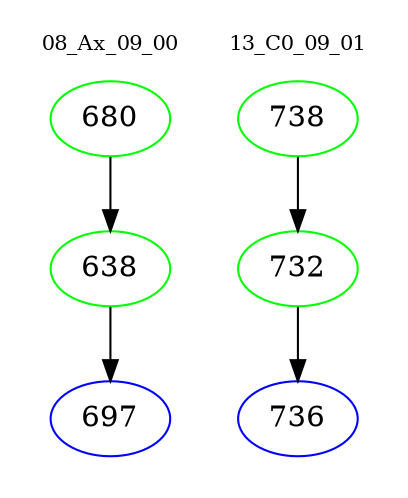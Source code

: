 digraph{
subgraph cluster_0 {
color = white
label = "08_Ax_09_00";
fontsize=10;
T0_680 [label="680", color="green"]
T0_680 -> T0_638 [color="black"]
T0_638 [label="638", color="green"]
T0_638 -> T0_697 [color="black"]
T0_697 [label="697", color="blue"]
}
subgraph cluster_1 {
color = white
label = "13_C0_09_01";
fontsize=10;
T1_738 [label="738", color="green"]
T1_738 -> T1_732 [color="black"]
T1_732 [label="732", color="green"]
T1_732 -> T1_736 [color="black"]
T1_736 [label="736", color="blue"]
}
}
